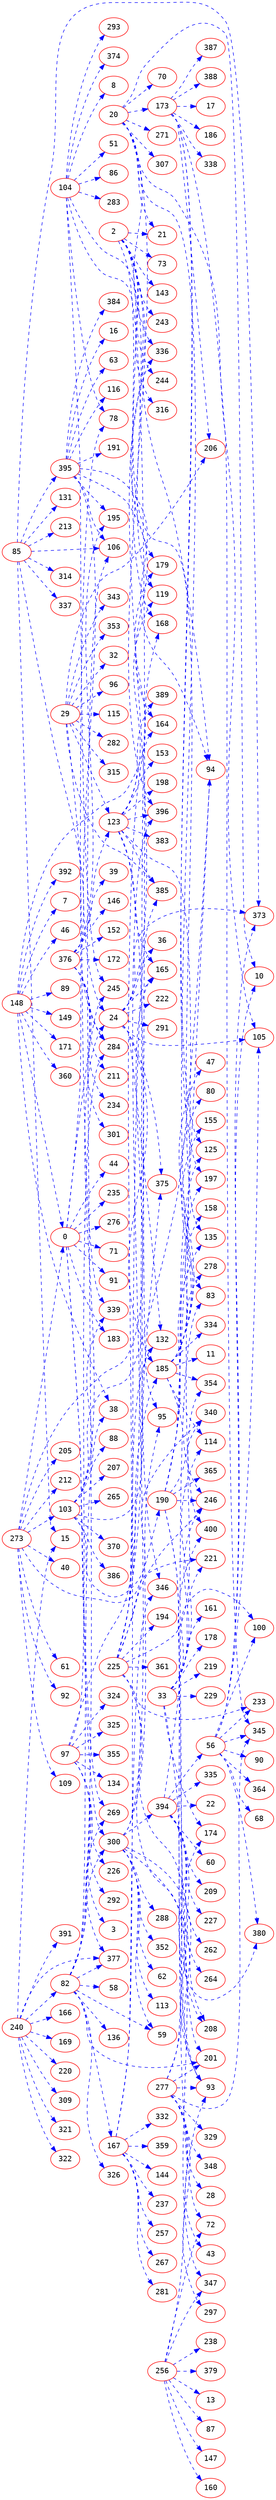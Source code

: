 digraph dumpedGraph {
		node[color=Red,fontname=Courier]
		edge[color=Blue,style=dashed]
		rankdir=LR; //Rank Direction Left to Right
		/*Total Nodes : 27 */
"0"->{"44" "71" "78" "91" "183" "235" "245" "269" "276" "300"}
"2"->{"21" "73" "94" "135" "143" "168" "179" "243" "244" "316"}
"20"->{"10" "21" "70" "83" "105" "173" "271" "307" "336" "396"}
"24"->{"36" "105" "132" "165" "185" "222" "291" "336" "373" "375"}
"29"->{"32" "96" "115" "123" "206" "282" "315" "339" "343" "353" "385"}
"33"->{"93" "100" "114" "161" "174" "178" "219" "221" "229" "246"}
"56"->{"10" "68" "90" "100" "105" "233" "345" "364" "373" "380"}
"82"->{"38" "58" "59" "106" "136" "167" "201" "269" "300" "326" "377"}
"85"->{"15" "106" "131" "213" "284" "314" "337" "373" "395"}
"97"->{"3" "134" "168" "226" "284" "292" "324" "325" "355" "377"}
"103"->{"24" "88" "94" "132" "207" "265" "339" "340" "370" "386"}
"104"->{"8" "51" "78" "86" "95" "119" "245" "283" "293" "374"}
"123"->{"119" "153" "165" "198" "346" "383" "385" "389" "396" "400"}
"148"->{"0" "7" "38" "46" "89" "149" "171" "179" "360" "392"}
"167"->{"144" "237" "257" "267" "281" "332" "346" "359" "385"}
"173"->{"17" "125" "186" "197" "206" "338" "345" "387" "388"}
"185"->{"11" "47" "80" "114" "155" "158" "246" "278" "334" "354"}
"190"->{"72" "94" "125" "135" "197" "201" "246" "340" "365"}
"225"->{"93" "132" "164" "185" "190" "194" "233" "246" "347" "354" "361" "375"}
"240"->{"15" "82" "166" "169" "220" "309" "321" "322" "377" "391"}
"256"->{"13" "72" "87" "93" "147" "160" "238" "347" "379"}
"273"->{"0" "40" "61" "92" "103" "109" "165" "205" "212" "221"}
"277"->{"28" "43" "83" "93" "174" "201" "297" "329" "345" "348"}
"300"->{"59" "62" "93" "95" "113" "208" "288" "352" "394" "396"}
"376"->{"39" "123" "146" "152" "172" "195" "211" "234" "284" "301"}
"394"->{"22" "56" "60" "208" "209" "227" "262" "264" "335" "380" "400"}
"395"->{"16" "24" "63" "94" "106" "116" "164" "191" "195" "384"}
}